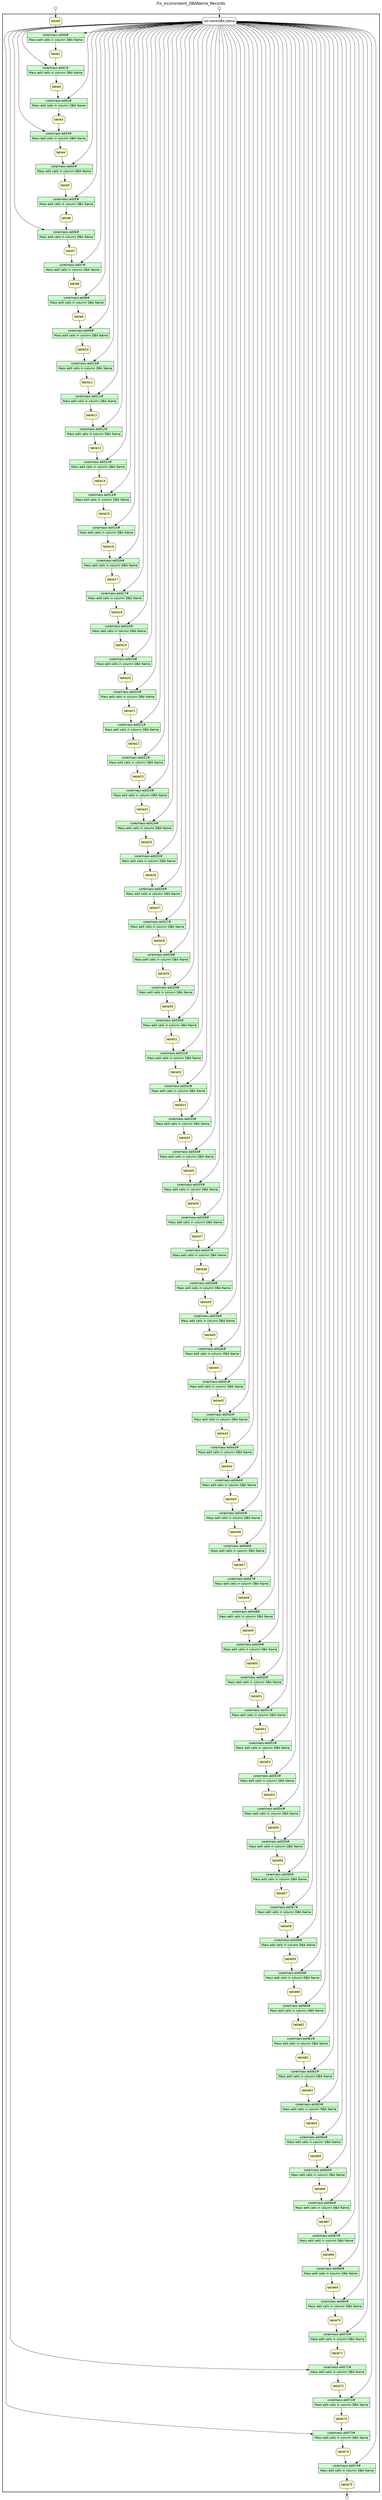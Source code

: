/* Start of top-level graph */
digraph Workflow {
rankdir=TB

/* Title for graph */
fontname=Helvetica; fontsize=18; labelloc=t
label=Fix_Inconsistent_DBAName_Records

/* Start of double cluster for drawing box around nodes in workflow */
subgraph cluster_workflow_box_outer { label=""; color=black; penwidth=2
subgraph cluster_workflow_box_inner { label=""; penwidth=0

/* Style for nodes representing atomic programs in workflow */
node[shape=box style=filled fillcolor="#CCFFCC" peripheries=1 fontname=Helvetica]

/* Nodes representing atomic programs in workflow */
"core/mass-edit0#" [shape=record rankdir=LR label="{<f0> core/mass-edit0# |<f1> Mass edit cells in column DBA Name}"];
"core/mass-edit1#" [shape=record rankdir=LR label="{<f0> core/mass-edit1# |<f1> Mass edit cells in column DBA Name}"];
"core/mass-edit2#" [shape=record rankdir=LR label="{<f0> core/mass-edit2# |<f1> Mass edit cells in column DBA Name}"];
"core/mass-edit3#" [shape=record rankdir=LR label="{<f0> core/mass-edit3# |<f1> Mass edit cells in column DBA Name}"];
"core/mass-edit4#" [shape=record rankdir=LR label="{<f0> core/mass-edit4# |<f1> Mass edit cells in column DBA Name}"];
"core/mass-edit5#" [shape=record rankdir=LR label="{<f0> core/mass-edit5# |<f1> Mass edit cells in column DBA Name}"];
"core/mass-edit6#" [shape=record rankdir=LR label="{<f0> core/mass-edit6# |<f1> Mass edit cells in column DBA Name}"];
"core/mass-edit7#" [shape=record rankdir=LR label="{<f0> core/mass-edit7# |<f1> Mass edit cells in column DBA Name}"];
"core/mass-edit8#" [shape=record rankdir=LR label="{<f0> core/mass-edit8# |<f1> Mass edit cells in column DBA Name}"];
"core/mass-edit9#" [shape=record rankdir=LR label="{<f0> core/mass-edit9# |<f1> Mass edit cells in column DBA Name}"];
"core/mass-edit10#" [shape=record rankdir=LR label="{<f0> core/mass-edit10# |<f1> Mass edit cells in column DBA Name}"];
"core/mass-edit11#" [shape=record rankdir=LR label="{<f0> core/mass-edit11# |<f1> Mass edit cells in column DBA Name}"];
"core/mass-edit12#" [shape=record rankdir=LR label="{<f0> core/mass-edit12# |<f1> Mass edit cells in column DBA Name}"];
"core/mass-edit13#" [shape=record rankdir=LR label="{<f0> core/mass-edit13# |<f1> Mass edit cells in column DBA Name}"];
"core/mass-edit14#" [shape=record rankdir=LR label="{<f0> core/mass-edit14# |<f1> Mass edit cells in column DBA Name}"];
"core/mass-edit15#" [shape=record rankdir=LR label="{<f0> core/mass-edit15# |<f1> Mass edit cells in column DBA Name}"];
"core/mass-edit16#" [shape=record rankdir=LR label="{<f0> core/mass-edit16# |<f1> Mass edit cells in column DBA Name}"];
"core/mass-edit17#" [shape=record rankdir=LR label="{<f0> core/mass-edit17# |<f1> Mass edit cells in column DBA Name}"];
"core/mass-edit18#" [shape=record rankdir=LR label="{<f0> core/mass-edit18# |<f1> Mass edit cells in column DBA Name}"];
"core/mass-edit19#" [shape=record rankdir=LR label="{<f0> core/mass-edit19# |<f1> Mass edit cells in column DBA Name}"];
"core/mass-edit20#" [shape=record rankdir=LR label="{<f0> core/mass-edit20# |<f1> Mass edit cells in column DBA Name}"];
"core/mass-edit21#" [shape=record rankdir=LR label="{<f0> core/mass-edit21# |<f1> Mass edit cells in column DBA Name}"];
"core/mass-edit22#" [shape=record rankdir=LR label="{<f0> core/mass-edit22# |<f1> Mass edit cells in column DBA Name}"];
"core/mass-edit23#" [shape=record rankdir=LR label="{<f0> core/mass-edit23# |<f1> Mass edit cells in column DBA Name}"];
"core/mass-edit24#" [shape=record rankdir=LR label="{<f0> core/mass-edit24# |<f1> Mass edit cells in column DBA Name}"];
"core/mass-edit25#" [shape=record rankdir=LR label="{<f0> core/mass-edit25# |<f1> Mass edit cells in column DBA Name}"];
"core/mass-edit26#" [shape=record rankdir=LR label="{<f0> core/mass-edit26# |<f1> Mass edit cells in column DBA Name}"];
"core/mass-edit27#" [shape=record rankdir=LR label="{<f0> core/mass-edit27# |<f1> Mass edit cells in column DBA Name}"];
"core/mass-edit28#" [shape=record rankdir=LR label="{<f0> core/mass-edit28# |<f1> Mass edit cells in column DBA Name}"];
"core/mass-edit29#" [shape=record rankdir=LR label="{<f0> core/mass-edit29# |<f1> Mass edit cells in column DBA Name}"];
"core/mass-edit30#" [shape=record rankdir=LR label="{<f0> core/mass-edit30# |<f1> Mass edit cells in column DBA Name}"];
"core/mass-edit31#" [shape=record rankdir=LR label="{<f0> core/mass-edit31# |<f1> Mass edit cells in column DBA Name}"];
"core/mass-edit32#" [shape=record rankdir=LR label="{<f0> core/mass-edit32# |<f1> Mass edit cells in column DBA Name}"];
"core/mass-edit33#" [shape=record rankdir=LR label="{<f0> core/mass-edit33# |<f1> Mass edit cells in column DBA Name}"];
"core/mass-edit34#" [shape=record rankdir=LR label="{<f0> core/mass-edit34# |<f1> Mass edit cells in column DBA Name}"];
"core/mass-edit35#" [shape=record rankdir=LR label="{<f0> core/mass-edit35# |<f1> Mass edit cells in column DBA Name}"];
"core/mass-edit36#" [shape=record rankdir=LR label="{<f0> core/mass-edit36# |<f1> Mass edit cells in column DBA Name}"];
"core/mass-edit37#" [shape=record rankdir=LR label="{<f0> core/mass-edit37# |<f1> Mass edit cells in column DBA Name}"];
"core/mass-edit38#" [shape=record rankdir=LR label="{<f0> core/mass-edit38# |<f1> Mass edit cells in column DBA Name}"];
"core/mass-edit39#" [shape=record rankdir=LR label="{<f0> core/mass-edit39# |<f1> Mass edit cells in column DBA Name}"];
"core/mass-edit40#" [shape=record rankdir=LR label="{<f0> core/mass-edit40# |<f1> Mass edit cells in column DBA Name}"];
"core/mass-edit41#" [shape=record rankdir=LR label="{<f0> core/mass-edit41# |<f1> Mass edit cells in column DBA Name}"];
"core/mass-edit42#" [shape=record rankdir=LR label="{<f0> core/mass-edit42# |<f1> Mass edit cells in column DBA Name}"];
"core/mass-edit43#" [shape=record rankdir=LR label="{<f0> core/mass-edit43# |<f1> Mass edit cells in column DBA Name}"];
"core/mass-edit44#" [shape=record rankdir=LR label="{<f0> core/mass-edit44# |<f1> Mass edit cells in column DBA Name}"];
"core/mass-edit45#" [shape=record rankdir=LR label="{<f0> core/mass-edit45# |<f1> Mass edit cells in column DBA Name}"];
"core/mass-edit46#" [shape=record rankdir=LR label="{<f0> core/mass-edit46# |<f1> Mass edit cells in column DBA Name}"];
"core/mass-edit47#" [shape=record rankdir=LR label="{<f0> core/mass-edit47# |<f1> Mass edit cells in column DBA Name}"];
"core/mass-edit48#" [shape=record rankdir=LR label="{<f0> core/mass-edit48# |<f1> Mass edit cells in column DBA Name}"];
"core/mass-edit49#" [shape=record rankdir=LR label="{<f0> core/mass-edit49# |<f1> Mass edit cells in column DBA Name}"];
"core/mass-edit50#" [shape=record rankdir=LR label="{<f0> core/mass-edit50# |<f1> Mass edit cells in column DBA Name}"];
"core/mass-edit51#" [shape=record rankdir=LR label="{<f0> core/mass-edit51# |<f1> Mass edit cells in column DBA Name}"];
"core/mass-edit52#" [shape=record rankdir=LR label="{<f0> core/mass-edit52# |<f1> Mass edit cells in column DBA Name}"];
"core/mass-edit53#" [shape=record rankdir=LR label="{<f0> core/mass-edit53# |<f1> Mass edit cells in column DBA Name}"];
"core/mass-edit54#" [shape=record rankdir=LR label="{<f0> core/mass-edit54# |<f1> Mass edit cells in column DBA Name}"];
"core/mass-edit55#" [shape=record rankdir=LR label="{<f0> core/mass-edit55# |<f1> Mass edit cells in column DBA Name}"];
"core/mass-edit56#" [shape=record rankdir=LR label="{<f0> core/mass-edit56# |<f1> Mass edit cells in column DBA Name}"];
"core/mass-edit57#" [shape=record rankdir=LR label="{<f0> core/mass-edit57# |<f1> Mass edit cells in column DBA Name}"];
"core/mass-edit58#" [shape=record rankdir=LR label="{<f0> core/mass-edit58# |<f1> Mass edit cells in column DBA Name}"];
"core/mass-edit59#" [shape=record rankdir=LR label="{<f0> core/mass-edit59# |<f1> Mass edit cells in column DBA Name}"];
"core/mass-edit60#" [shape=record rankdir=LR label="{<f0> core/mass-edit60# |<f1> Mass edit cells in column DBA Name}"];
"core/mass-edit61#" [shape=record rankdir=LR label="{<f0> core/mass-edit61# |<f1> Mass edit cells in column DBA Name}"];
"core/mass-edit62#" [shape=record rankdir=LR label="{<f0> core/mass-edit62# |<f1> Mass edit cells in column DBA Name}"];
"core/mass-edit63#" [shape=record rankdir=LR label="{<f0> core/mass-edit63# |<f1> Mass edit cells in column DBA Name}"];
"core/mass-edit64#" [shape=record rankdir=LR label="{<f0> core/mass-edit64# |<f1> Mass edit cells in column DBA Name}"];
"core/mass-edit65#" [shape=record rankdir=LR label="{<f0> core/mass-edit65# |<f1> Mass edit cells in column DBA Name}"];
"core/mass-edit66#" [shape=record rankdir=LR label="{<f0> core/mass-edit66# |<f1> Mass edit cells in column DBA Name}"];
"core/mass-edit67#" [shape=record rankdir=LR label="{<f0> core/mass-edit67# |<f1> Mass edit cells in column DBA Name}"];
"core/mass-edit68#" [shape=record rankdir=LR label="{<f0> core/mass-edit68# |<f1> Mass edit cells in column DBA Name}"];
"core/mass-edit69#" [shape=record rankdir=LR label="{<f0> core/mass-edit69# |<f1> Mass edit cells in column DBA Name}"];
"core/mass-edit70#" [shape=record rankdir=LR label="{<f0> core/mass-edit70# |<f1> Mass edit cells in column DBA Name}"];
"core/mass-edit71#" [shape=record rankdir=LR label="{<f0> core/mass-edit71# |<f1> Mass edit cells in column DBA Name}"];
"core/mass-edit72#" [shape=record rankdir=LR label="{<f0> core/mass-edit72# |<f1> Mass edit cells in column DBA Name}"];
"core/mass-edit73#" [shape=record rankdir=LR label="{<f0> core/mass-edit73# |<f1> Mass edit cells in column DBA Name}"];
"core/mass-edit74#" [shape=record rankdir=LR label="{<f0> core/mass-edit74# |<f1> Mass edit cells in column DBA Name}"];

/* Style for nodes representing non-parameter data channels in workflow */
node[shape=box style="rounded,filled" fillcolor="#FFFFCC" peripheries=1 fontname=Helvetica]

/* Nodes for non-parameter data channels in workflow */
table75
table0
table1
table2
table3
table4
table5
table6
table7
table8
table9
table10
table11
table12
table13
table14
table15
table16
table17
table18
table19
table20
table21
table22
table23
table24
table25
table26
table27
table28
table29
table30
table31
table32
table33
table34
table35
table36
table37
table38
table39
table40
table41
table42
table43
table44
table45
table46
table47
table48
table49
table50
table51
table52
table53
table54
table55
table56
table57
table58
table59
table60
table61
table62
table63
table64
table65
table66
table67
table68
table69
table70
table71
table72
table73
table74

/* Style for nodes representing parameter channels in workflow */
node[shape=box style="rounded,filled" fillcolor="#FCFCFC" peripheries=1 fontname=Helvetica]

/* Nodes representing parameter channels in workflow */
"col-name:DBA_Name"

/* Edges representing connections between programs and channels */
"core/mass-edit0#" -> table1
"col-name:DBA_Name" -> "core/mass-edit0#"
table0 -> "core/mass-edit0#"
"core/mass-edit1#" -> table2
"col-name:DBA_Name" -> "core/mass-edit1#"
table1 -> "core/mass-edit1#"
"core/mass-edit2#" -> table3
"col-name:DBA_Name" -> "core/mass-edit2#"
table2 -> "core/mass-edit2#"
"core/mass-edit3#" -> table4
"col-name:DBA_Name" -> "core/mass-edit3#"
table3 -> "core/mass-edit3#"
"core/mass-edit4#" -> table5
"col-name:DBA_Name" -> "core/mass-edit4#"
table4 -> "core/mass-edit4#"
"core/mass-edit5#" -> table6
"col-name:DBA_Name" -> "core/mass-edit5#"
table5 -> "core/mass-edit5#"
"core/mass-edit6#" -> table7
"col-name:DBA_Name" -> "core/mass-edit6#"
table6 -> "core/mass-edit6#"
"core/mass-edit7#" -> table8
"col-name:DBA_Name" -> "core/mass-edit7#"
table7 -> "core/mass-edit7#"
"core/mass-edit8#" -> table9
"col-name:DBA_Name" -> "core/mass-edit8#"
table8 -> "core/mass-edit8#"
"core/mass-edit9#" -> table10
"col-name:DBA_Name" -> "core/mass-edit9#"
table9 -> "core/mass-edit9#"
"core/mass-edit10#" -> table11
"col-name:DBA_Name" -> "core/mass-edit10#"
table10 -> "core/mass-edit10#"
"core/mass-edit11#" -> table12
"col-name:DBA_Name" -> "core/mass-edit11#"
table11 -> "core/mass-edit11#"
"core/mass-edit12#" -> table13
"col-name:DBA_Name" -> "core/mass-edit12#"
table12 -> "core/mass-edit12#"
"core/mass-edit13#" -> table14
"col-name:DBA_Name" -> "core/mass-edit13#"
table13 -> "core/mass-edit13#"
"core/mass-edit14#" -> table15
"col-name:DBA_Name" -> "core/mass-edit14#"
table14 -> "core/mass-edit14#"
"core/mass-edit15#" -> table16
"col-name:DBA_Name" -> "core/mass-edit15#"
table15 -> "core/mass-edit15#"
"core/mass-edit16#" -> table17
"col-name:DBA_Name" -> "core/mass-edit16#"
table16 -> "core/mass-edit16#"
"core/mass-edit17#" -> table18
"col-name:DBA_Name" -> "core/mass-edit17#"
table17 -> "core/mass-edit17#"
"core/mass-edit18#" -> table19
"col-name:DBA_Name" -> "core/mass-edit18#"
table18 -> "core/mass-edit18#"
"core/mass-edit19#" -> table20
"col-name:DBA_Name" -> "core/mass-edit19#"
table19 -> "core/mass-edit19#"
"core/mass-edit20#" -> table21
"col-name:DBA_Name" -> "core/mass-edit20#"
table20 -> "core/mass-edit20#"
"core/mass-edit21#" -> table22
"col-name:DBA_Name" -> "core/mass-edit21#"
table21 -> "core/mass-edit21#"
"core/mass-edit22#" -> table23
"col-name:DBA_Name" -> "core/mass-edit22#"
table22 -> "core/mass-edit22#"
"core/mass-edit23#" -> table24
"col-name:DBA_Name" -> "core/mass-edit23#"
table23 -> "core/mass-edit23#"
"core/mass-edit24#" -> table25
"col-name:DBA_Name" -> "core/mass-edit24#"
table24 -> "core/mass-edit24#"
"core/mass-edit25#" -> table26
"col-name:DBA_Name" -> "core/mass-edit25#"
table25 -> "core/mass-edit25#"
"core/mass-edit26#" -> table27
"col-name:DBA_Name" -> "core/mass-edit26#"
table26 -> "core/mass-edit26#"
"core/mass-edit27#" -> table28
"col-name:DBA_Name" -> "core/mass-edit27#"
table27 -> "core/mass-edit27#"
"core/mass-edit28#" -> table29
"col-name:DBA_Name" -> "core/mass-edit28#"
table28 -> "core/mass-edit28#"
"core/mass-edit29#" -> table30
"col-name:DBA_Name" -> "core/mass-edit29#"
table29 -> "core/mass-edit29#"
"core/mass-edit30#" -> table31
"col-name:DBA_Name" -> "core/mass-edit30#"
table30 -> "core/mass-edit30#"
"core/mass-edit31#" -> table32
"col-name:DBA_Name" -> "core/mass-edit31#"
table31 -> "core/mass-edit31#"
"core/mass-edit32#" -> table33
"col-name:DBA_Name" -> "core/mass-edit32#"
table32 -> "core/mass-edit32#"
"core/mass-edit33#" -> table34
"col-name:DBA_Name" -> "core/mass-edit33#"
table33 -> "core/mass-edit33#"
"core/mass-edit34#" -> table35
"col-name:DBA_Name" -> "core/mass-edit34#"
table34 -> "core/mass-edit34#"
"core/mass-edit35#" -> table36
"col-name:DBA_Name" -> "core/mass-edit35#"
table35 -> "core/mass-edit35#"
"core/mass-edit36#" -> table37
"col-name:DBA_Name" -> "core/mass-edit36#"
table36 -> "core/mass-edit36#"
"core/mass-edit37#" -> table38
"col-name:DBA_Name" -> "core/mass-edit37#"
table37 -> "core/mass-edit37#"
"core/mass-edit38#" -> table39
"col-name:DBA_Name" -> "core/mass-edit38#"
table38 -> "core/mass-edit38#"
"core/mass-edit39#" -> table40
"col-name:DBA_Name" -> "core/mass-edit39#"
table39 -> "core/mass-edit39#"
"core/mass-edit40#" -> table41
"col-name:DBA_Name" -> "core/mass-edit40#"
table40 -> "core/mass-edit40#"
"core/mass-edit41#" -> table42
"col-name:DBA_Name" -> "core/mass-edit41#"
table41 -> "core/mass-edit41#"
"core/mass-edit42#" -> table43
"col-name:DBA_Name" -> "core/mass-edit42#"
table42 -> "core/mass-edit42#"
"core/mass-edit43#" -> table44
"col-name:DBA_Name" -> "core/mass-edit43#"
table43 -> "core/mass-edit43#"
"core/mass-edit44#" -> table45
"col-name:DBA_Name" -> "core/mass-edit44#"
table44 -> "core/mass-edit44#"
"core/mass-edit45#" -> table46
"col-name:DBA_Name" -> "core/mass-edit45#"
table45 -> "core/mass-edit45#"
"core/mass-edit46#" -> table47
"col-name:DBA_Name" -> "core/mass-edit46#"
table46 -> "core/mass-edit46#"
"core/mass-edit47#" -> table48
"col-name:DBA_Name" -> "core/mass-edit47#"
table47 -> "core/mass-edit47#"
"core/mass-edit48#" -> table49
"col-name:DBA_Name" -> "core/mass-edit48#"
table48 -> "core/mass-edit48#"
"core/mass-edit49#" -> table50
"col-name:DBA_Name" -> "core/mass-edit49#"
table49 -> "core/mass-edit49#"
"core/mass-edit50#" -> table51
"col-name:DBA_Name" -> "core/mass-edit50#"
table50 -> "core/mass-edit50#"
"core/mass-edit51#" -> table52
"col-name:DBA_Name" -> "core/mass-edit51#"
table51 -> "core/mass-edit51#"
"core/mass-edit52#" -> table53
"col-name:DBA_Name" -> "core/mass-edit52#"
table52 -> "core/mass-edit52#"
"core/mass-edit53#" -> table54
"col-name:DBA_Name" -> "core/mass-edit53#"
table53 -> "core/mass-edit53#"
"core/mass-edit54#" -> table55
"col-name:DBA_Name" -> "core/mass-edit54#"
table54 -> "core/mass-edit54#"
"core/mass-edit55#" -> table56
"col-name:DBA_Name" -> "core/mass-edit55#"
table55 -> "core/mass-edit55#"
"core/mass-edit56#" -> table57
"col-name:DBA_Name" -> "core/mass-edit56#"
table56 -> "core/mass-edit56#"
"core/mass-edit57#" -> table58
"col-name:DBA_Name" -> "core/mass-edit57#"
table57 -> "core/mass-edit57#"
"core/mass-edit58#" -> table59
"col-name:DBA_Name" -> "core/mass-edit58#"
table58 -> "core/mass-edit58#"
"core/mass-edit59#" -> table60
"col-name:DBA_Name" -> "core/mass-edit59#"
table59 -> "core/mass-edit59#"
"core/mass-edit60#" -> table61
"col-name:DBA_Name" -> "core/mass-edit60#"
table60 -> "core/mass-edit60#"
"core/mass-edit61#" -> table62
"col-name:DBA_Name" -> "core/mass-edit61#"
table61 -> "core/mass-edit61#"
"core/mass-edit62#" -> table63
"col-name:DBA_Name" -> "core/mass-edit62#"
table62 -> "core/mass-edit62#"
"core/mass-edit63#" -> table64
"col-name:DBA_Name" -> "core/mass-edit63#"
table63 -> "core/mass-edit63#"
"core/mass-edit64#" -> table65
"col-name:DBA_Name" -> "core/mass-edit64#"
table64 -> "core/mass-edit64#"
"core/mass-edit65#" -> table66
"col-name:DBA_Name" -> "core/mass-edit65#"
table65 -> "core/mass-edit65#"
"core/mass-edit66#" -> table67
"col-name:DBA_Name" -> "core/mass-edit66#"
table66 -> "core/mass-edit66#"
"core/mass-edit67#" -> table68
"col-name:DBA_Name" -> "core/mass-edit67#"
table67 -> "core/mass-edit67#"
"core/mass-edit68#" -> table69
"col-name:DBA_Name" -> "core/mass-edit68#"
table68 -> "core/mass-edit68#"
"core/mass-edit69#" -> table70
"col-name:DBA_Name" -> "core/mass-edit69#"
table69 -> "core/mass-edit69#"
"core/mass-edit70#" -> table71
"col-name:DBA_Name" -> "core/mass-edit70#"
table70 -> "core/mass-edit70#"
"core/mass-edit71#" -> table72
"col-name:DBA_Name" -> "core/mass-edit71#"
table71 -> "core/mass-edit71#"
"core/mass-edit72#" -> table73
"col-name:DBA_Name" -> "core/mass-edit72#"
table72 -> "core/mass-edit72#"
"core/mass-edit73#" -> table74
"col-name:DBA_Name" -> "core/mass-edit73#"
table73 -> "core/mass-edit73#"
"core/mass-edit74#" -> table75
"col-name:DBA_Name" -> "core/mass-edit74#"
table74 -> "core/mass-edit74#"

/* End of double cluster for drawing box around nodes in workflow */
}}

/* Style for nodes representing workflow input ports */
node[shape=circle style="rounded,filled" fillcolor="#FFFFFF" peripheries=1 fontname=Helvetica width=0.2]

/* Nodes representing workflow input ports */
"col-name:DBA_Name_input_port" [label=""]
table0_input_port [label=""]

/* Style for nodes representing workflow output ports */
node[shape=circle style="rounded,filled" fillcolor="#FFFFFF" peripheries=1 fontname=Helvetica width=0.2]

/* Nodes representing workflow output ports */
table75_output_port [label=""]

/* Edges from input ports to channels */
"col-name:DBA_Name_input_port" -> "col-name:DBA_Name"
table0_input_port -> table0

/* Edges from channels to output ports */
table75 -> table75_output_port

/* End of top-level graph */
}